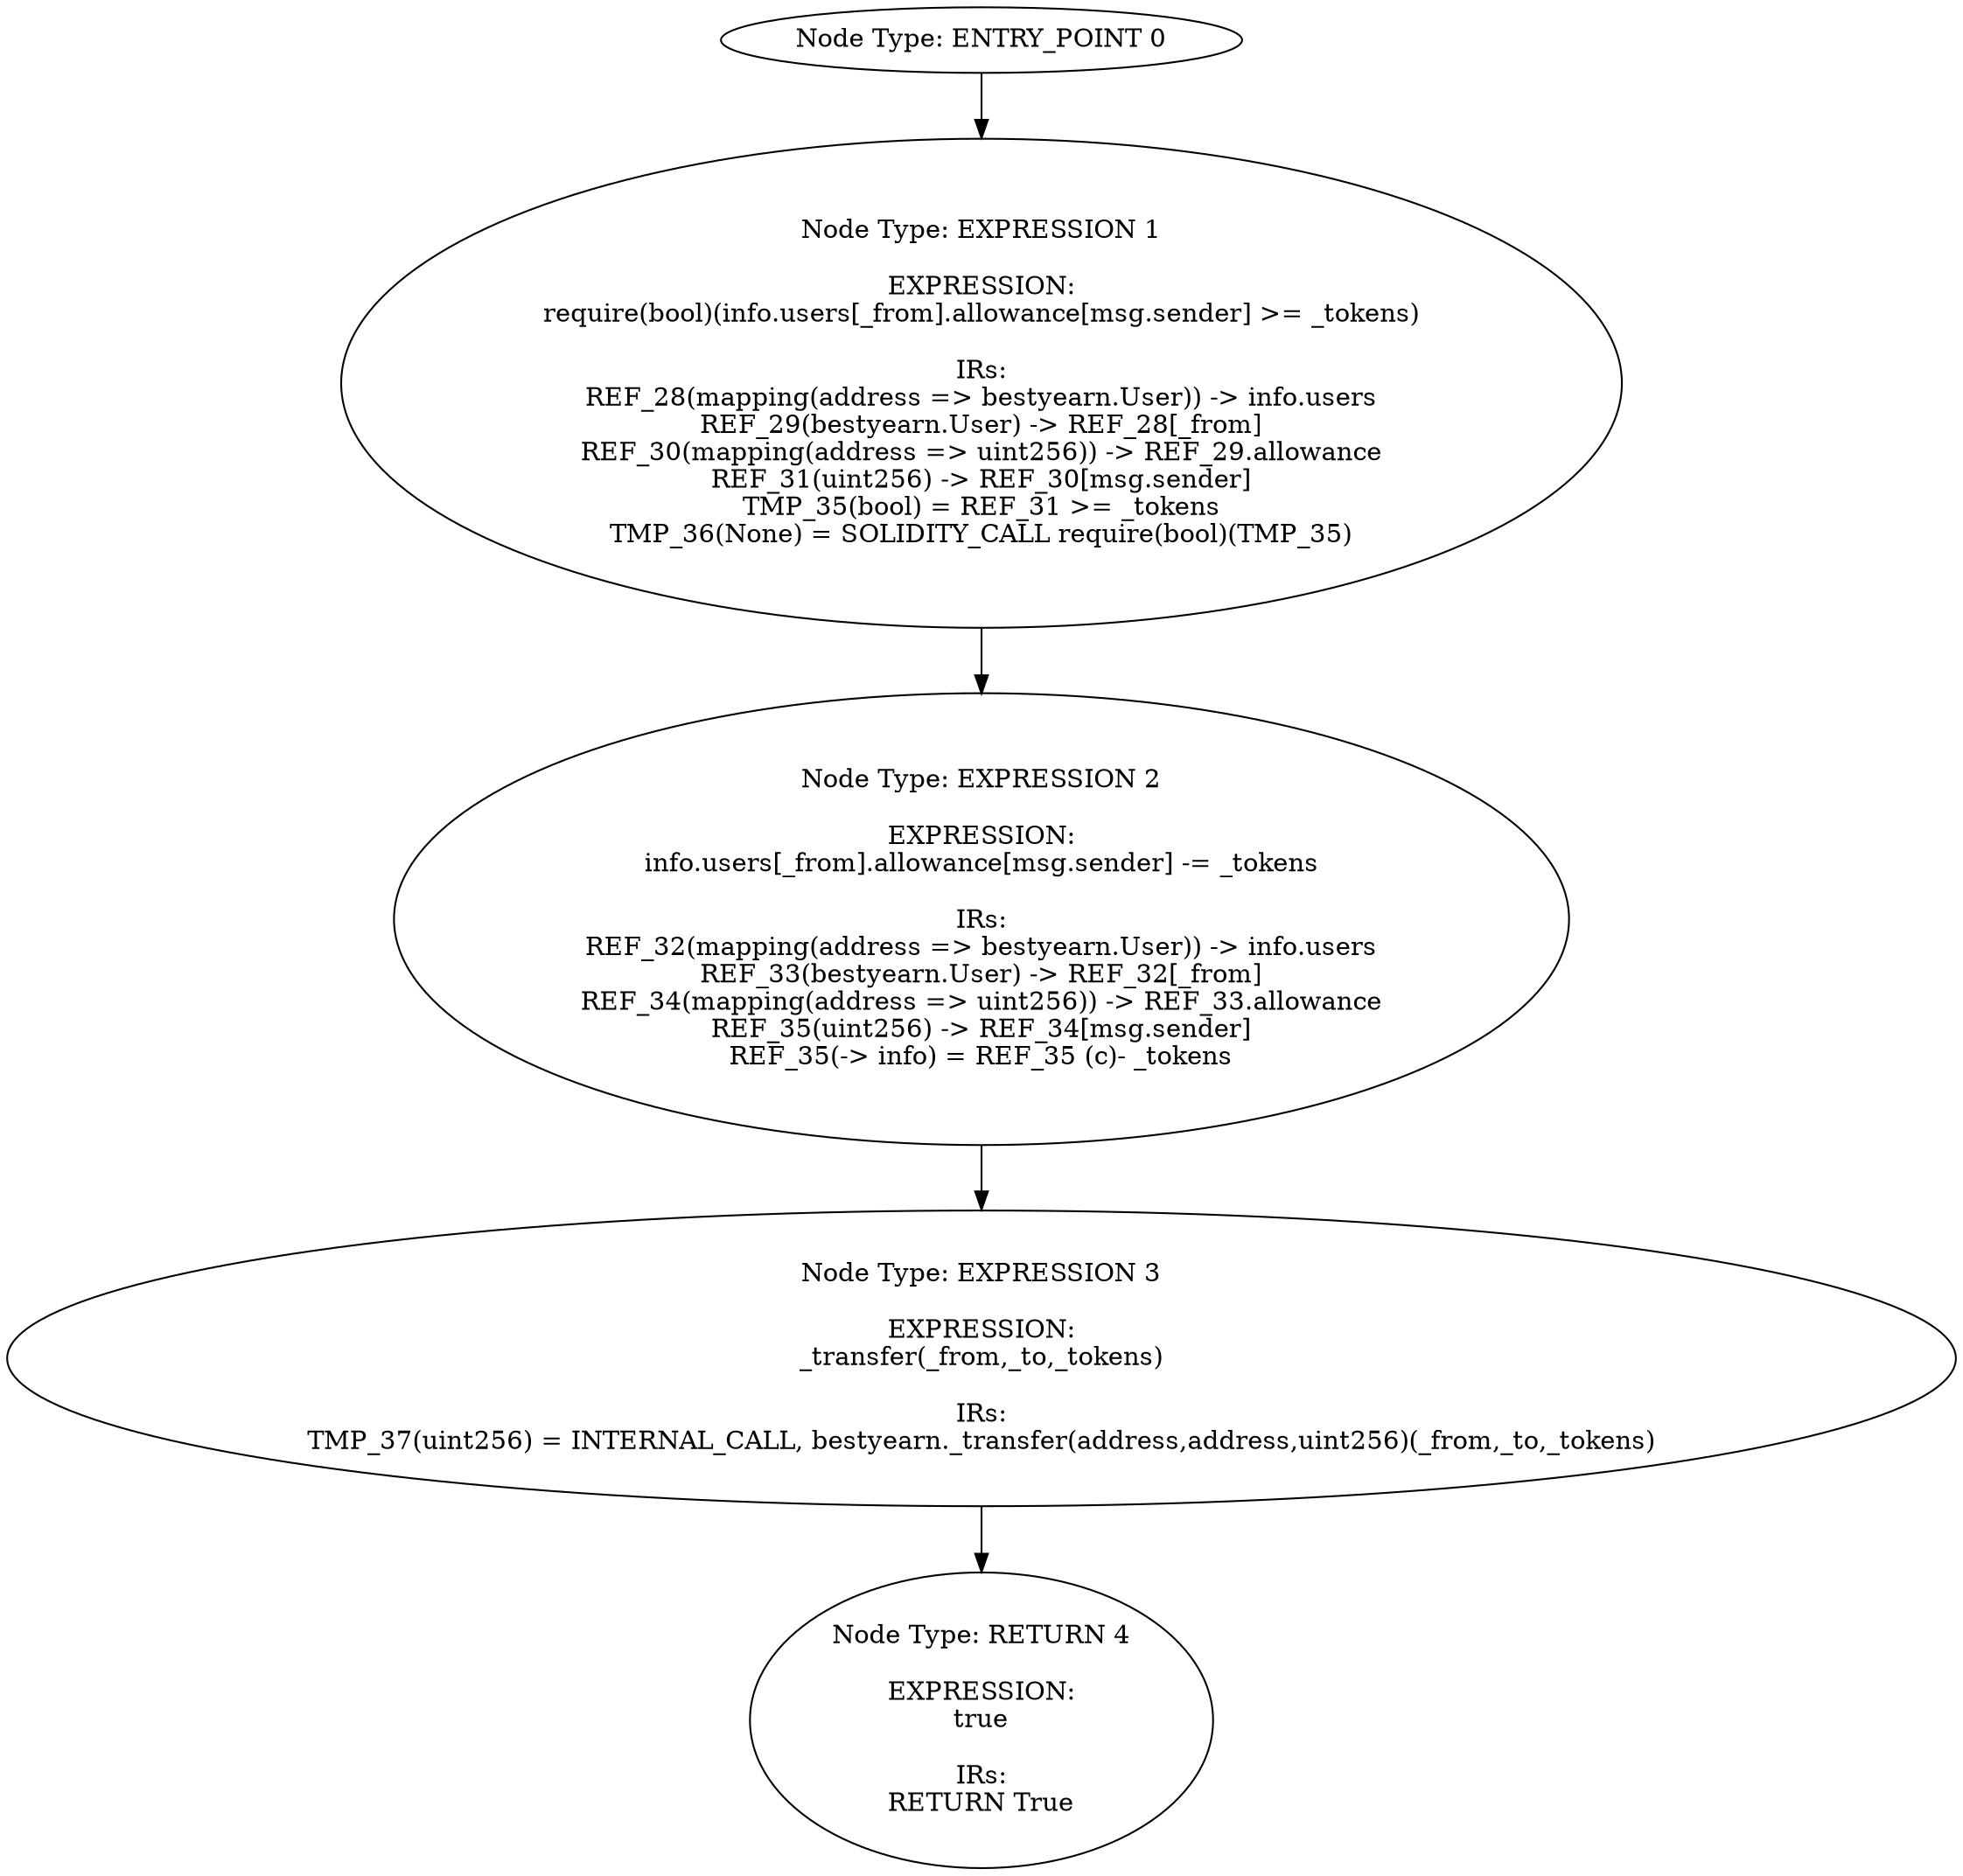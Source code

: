 digraph{
0[label="Node Type: ENTRY_POINT 0
"];
0->1;
1[label="Node Type: EXPRESSION 1

EXPRESSION:
require(bool)(info.users[_from].allowance[msg.sender] >= _tokens)

IRs:
REF_28(mapping(address => bestyearn.User)) -> info.users
REF_29(bestyearn.User) -> REF_28[_from]
REF_30(mapping(address => uint256)) -> REF_29.allowance
REF_31(uint256) -> REF_30[msg.sender]
TMP_35(bool) = REF_31 >= _tokens
TMP_36(None) = SOLIDITY_CALL require(bool)(TMP_35)"];
1->2;
2[label="Node Type: EXPRESSION 2

EXPRESSION:
info.users[_from].allowance[msg.sender] -= _tokens

IRs:
REF_32(mapping(address => bestyearn.User)) -> info.users
REF_33(bestyearn.User) -> REF_32[_from]
REF_34(mapping(address => uint256)) -> REF_33.allowance
REF_35(uint256) -> REF_34[msg.sender]
REF_35(-> info) = REF_35 (c)- _tokens"];
2->3;
3[label="Node Type: EXPRESSION 3

EXPRESSION:
_transfer(_from,_to,_tokens)

IRs:
TMP_37(uint256) = INTERNAL_CALL, bestyearn._transfer(address,address,uint256)(_from,_to,_tokens)"];
3->4;
4[label="Node Type: RETURN 4

EXPRESSION:
true

IRs:
RETURN True"];
}
